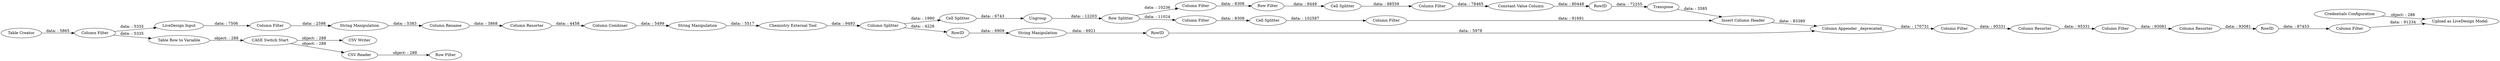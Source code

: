 digraph {
	"-3854901408602474069_16247" [label="CSV Writer"]
	"-3050307864783180422_15160" [label="Column Appender _deprecated_"]
	"-3050307864783180422_15143" [label="Column Filter"]
	"-3050307864783180422_15185" [label="Column Filter"]
	"524566930660304884_16244" [label="Chemistry External Tool"]
	"6063510763332822055_16226" [label="Column Filter"]
	"-1944298122427647607_16206" [label="Column Rename"]
	"6063510763332822055_16225" [label=RowID]
	"-3050307864783180422_15182" [label="Constant Value Column"]
	"-3050307864783180422_15145" [label="Row Filter"]
	"-3050307864783180422_15154" [label="Column Splitter"]
	"-3050307864783180422_15147" [label="Insert Column Header"]
	"-1944298122427647607_16240" [label="Column Combiner"]
	"-3050307864783180422_15139" [label="Row Splitter"]
	"-3050307864783180422_15181" [label=RowID]
	"-3050307864783180422_15189" [label="Cell Splitter"]
	"524566930660304884_16249" [label="Table Creator"]
	"-1944298122427647607_16204" [label="String Manipulation"]
	"-1944298122427647607_16207" [label="Column Resorter"]
	"6063510763332822055_16228" [label="Column Resorter"]
	"-3854901408602474069_16222" [label="CSV Reader"]
	"-3050307864783180422_15188" [label="Cell Splitter"]
	"524566930660304884_16179" [label="LiveDesign Input"]
	"-3050307864783180422_15144" [label="Column Filter"]
	"-3854901408602474069_16248" [label="Row Filter"]
	"-3050307864783180422_15165" [label="Column Resorter"]
	"524566930660304884_453" [label="Credentials Configuration"]
	"524566930660304884_16" [label="Upload as LiveDesign Model"]
	"-1944298122427647607_16243" [label="String Manipulation"]
	"-3854901408602474069_16251" [label="Table Row to Variable"]
	"-3050307864783180422_15146" [label=Transpose]
	"-3050307864783180422_15132" [label=Ungroup]
	"6063510763332822055_16227" [label="Column Filter"]
	"-3854901408602474069_16250" [label="CASE Switch Start"]
	"-3050307864783180422_15191" [label="Cell Splitter"]
	"-3050307864783180422_15150" [label="Column Filter"]
	"-3050307864783180422_15163" [label=RowID]
	"-3050307864783180422_15161" [label=RowID]
	"524566930660304884_16204" [label="Column Filter"]
	"-3050307864783180422_15183" [label="Column Filter"]
	"-1944298122427647607_16244" [label="Column Filter"]
	"-3050307864783180422_15162" [label="String Manipulation"]
	"-1944298122427647607_16240" -> "-1944298122427647607_16243" [label="data: : 5499"]
	"524566930660304884_16204" -> "524566930660304884_16179" [label="data: : 5335"]
	"-3050307864783180422_15144" -> "-3050307864783180422_15189" [label="data: : 8308"]
	"6063510763332822055_16228" -> "6063510763332822055_16225" [label="data: : 93081"]
	"-3050307864783180422_15147" -> "-3050307864783180422_15160" [label="data: : 83389"]
	"-3050307864783180422_15188" -> "-3050307864783180422_15132" [label="data: : 6743"]
	"-1944298122427647607_16204" -> "-1944298122427647607_16206" [label="data: : 5383"]
	"-3050307864783180422_15150" -> "-3050307864783180422_15182" [label="data: : 78465"]
	"-3050307864783180422_15139" -> "-3050307864783180422_15144" [label="data: : 11024"]
	"524566930660304884_16204" -> "-3854901408602474069_16251" [label="data: : 5335"]
	"-3050307864783180422_15182" -> "-3050307864783180422_15181" [label="data: : 80448"]
	"-3050307864783180422_15160" -> "-3050307864783180422_15183" [label="data: : 170731"]
	"6063510763332822055_16225" -> "6063510763332822055_16227" [label="data: : 87453"]
	"-3050307864783180422_15189" -> "-3050307864783180422_15185" [label="data: : 102587"]
	"-3050307864783180422_15154" -> "-3050307864783180422_15188" [label="data: : 1990"]
	"-3050307864783180422_15143" -> "-3050307864783180422_15145" [label="data: : 8308"]
	"-3050307864783180422_15145" -> "-3050307864783180422_15191" [label="data: : 9449"]
	"-3050307864783180422_15181" -> "-3050307864783180422_15146" [label="data: : 72255"]
	"6063510763332822055_16226" -> "6063510763332822055_16228" [label="data: : 93081"]
	"524566930660304884_453" -> "524566930660304884_16" [label="object: : 288"]
	"-3050307864783180422_15139" -> "-3050307864783180422_15143" [label="data: : 10236"]
	"-3854901408602474069_16250" -> "-3854901408602474069_16222" [label="object: : 288"]
	"-3050307864783180422_15146" -> "-3050307864783180422_15147" [label="data: : 3585"]
	"-1944298122427647607_16207" -> "-1944298122427647607_16240" [label="data: : 4458"]
	"-3050307864783180422_15132" -> "-3050307864783180422_15139" [label="data: : 12203"]
	"-3854901408602474069_16251" -> "-3854901408602474069_16250" [label="object: : 288"]
	"-3050307864783180422_15154" -> "-3050307864783180422_15161" [label="data: : 4226"]
	"524566930660304884_16179" -> "-1944298122427647607_16244" [label="data: : 7506"]
	"524566930660304884_16244" -> "-3050307864783180422_15154" [label="data: : 9493"]
	"6063510763332822055_16227" -> "524566930660304884_16" [label="data: : 91234"]
	"-3854901408602474069_16222" -> "-3854901408602474069_16248" [label="object: : 288"]
	"-3050307864783180422_15185" -> "-3050307864783180422_15147" [label="data: : 91691"]
	"-3050307864783180422_15161" -> "-3050307864783180422_15162" [label="data: : 6909"]
	"-3050307864783180422_15163" -> "-3050307864783180422_15160" [label="data: : 5978"]
	"524566930660304884_16249" -> "524566930660304884_16204" [label="data: : 5865"]
	"-3050307864783180422_15165" -> "6063510763332822055_16226" [label="data: : 95331"]
	"-3050307864783180422_15191" -> "-3050307864783180422_15150" [label="data: : 88559"]
	"-1944298122427647607_16244" -> "-1944298122427647607_16204" [label="data: : 2598"]
	"-3854901408602474069_16250" -> "-3854901408602474069_16247" [label="object: : 288"]
	"-3050307864783180422_15162" -> "-3050307864783180422_15163" [label="data: : 6921"]
	"-1944298122427647607_16206" -> "-1944298122427647607_16207" [label="data: : 3868"]
	"-3050307864783180422_15183" -> "-3050307864783180422_15165" [label="data: : 95331"]
	"-1944298122427647607_16243" -> "524566930660304884_16244" [label="data: : 5517"]
	rankdir=LR
}
